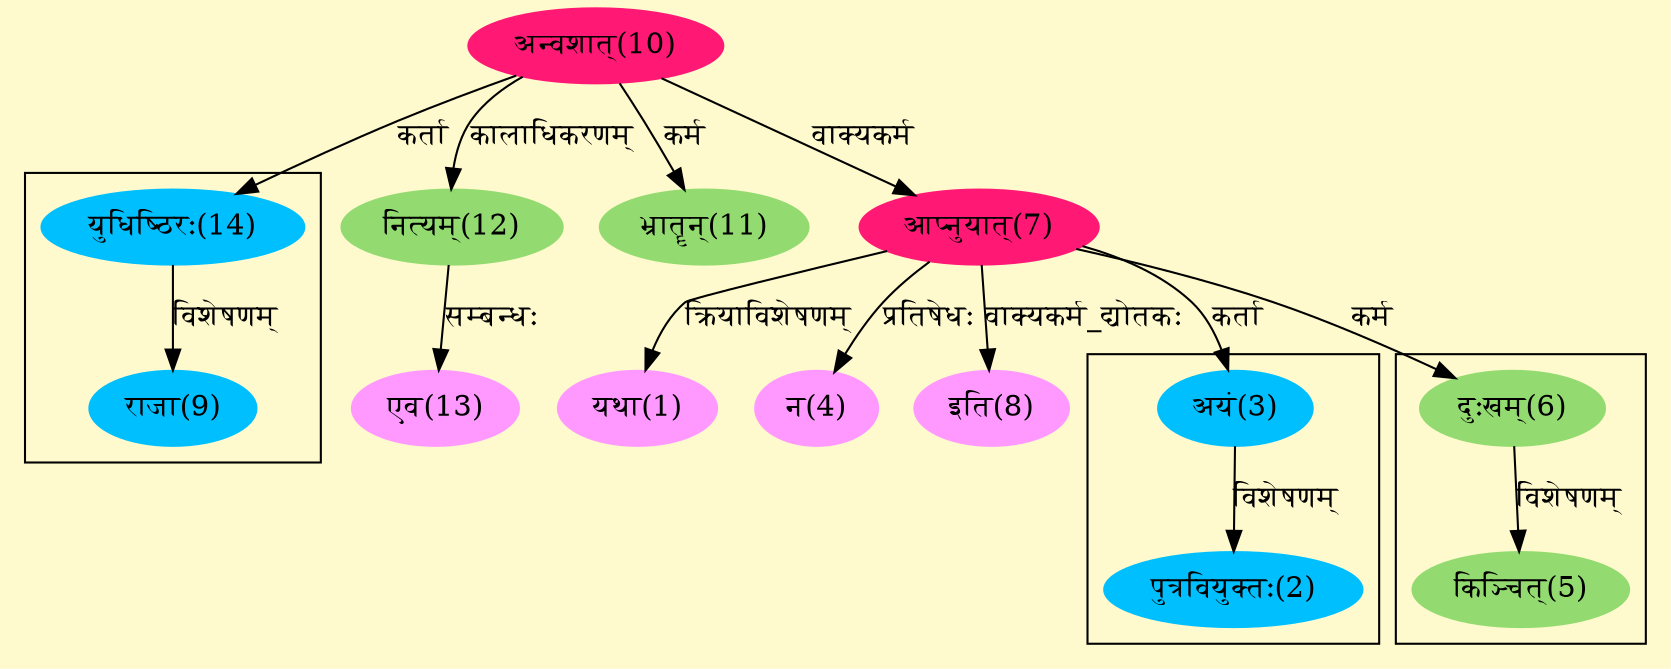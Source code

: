 digraph G{
rankdir=BT;
 compound=true;
 bgcolor="lemonchiffon1";

subgraph cluster_1{
Node2 [style=filled, color="#00BFFF" label = "पुत्रवियुक्तः(2)"]
Node3 [style=filled, color="#00BFFF" label = "अयं(3)"]

}

subgraph cluster_2{
Node5 [style=filled, color="#93DB70" label = "किञ्चित्(5)"]
Node6 [style=filled, color="#93DB70" label = "दुःखम्(6)"]

}

subgraph cluster_3{
Node9 [style=filled, color="#00BFFF" label = "राजा(9)"]
Node14 [style=filled, color="#00BFFF" label = "युधिष्ठिरः(14)"]

}
Node1 [style=filled, color="#FF99FF" label = "यथा(1)"]
Node7 [style=filled, color="#FF1975" label = "आप्नुयात्(7)"]
Node3 [style=filled, color="#00BFFF" label = "अयं(3)"]
Node4 [style=filled, color="#FF99FF" label = "न(4)"]
Node6 [style=filled, color="#93DB70" label = "दुःखम्(6)"]
Node10 [style=filled, color="#FF1975" label = "अन्वशात्(10)"]
Node8 [style=filled, color="#FF99FF" label = "इति(8)"]
Node14 [style=filled, color="#00BFFF" label = "युधिष्ठिरः(14)"]
Node11 [style=filled, color="#93DB70" label = "भ्रातॄन्(11)"]
Node12 [style=filled, color="#93DB70" label = "नित्यम्(12)"]
Node13 [style=filled, color="#FF99FF" label = "एव(13)"]
/* Start of Relations section */

Node1 -> Node7 [  label="क्रियाविशेषणम्"  dir="back" ]
Node2 -> Node3 [  label="विशेषणम्"  dir="back" ]
Node3 -> Node7 [  label="कर्ता"  dir="back" ]
Node4 -> Node7 [  label="प्रतिषेधः"  dir="back" ]
Node5 -> Node6 [  label="विशेषणम्"  dir="back" ]
Node6 -> Node7 [  label="कर्म"  dir="back" ]
Node7 -> Node10 [  label="वाक्यकर्म"  dir="back" ]
Node8 -> Node7 [  label="वाक्यकर्म_द्योतकः"  dir="back" ]
Node9 -> Node14 [  label="विशेषणम्"  dir="back" ]
Node11 -> Node10 [  label="कर्म"  dir="back" ]
Node12 -> Node10 [  label="कालाधिकरणम्"  dir="back" ]
Node13 -> Node12 [  label="सम्बन्धः"  dir="back" ]
Node14 -> Node10 [  label="कर्ता"  dir="back" ]
}
